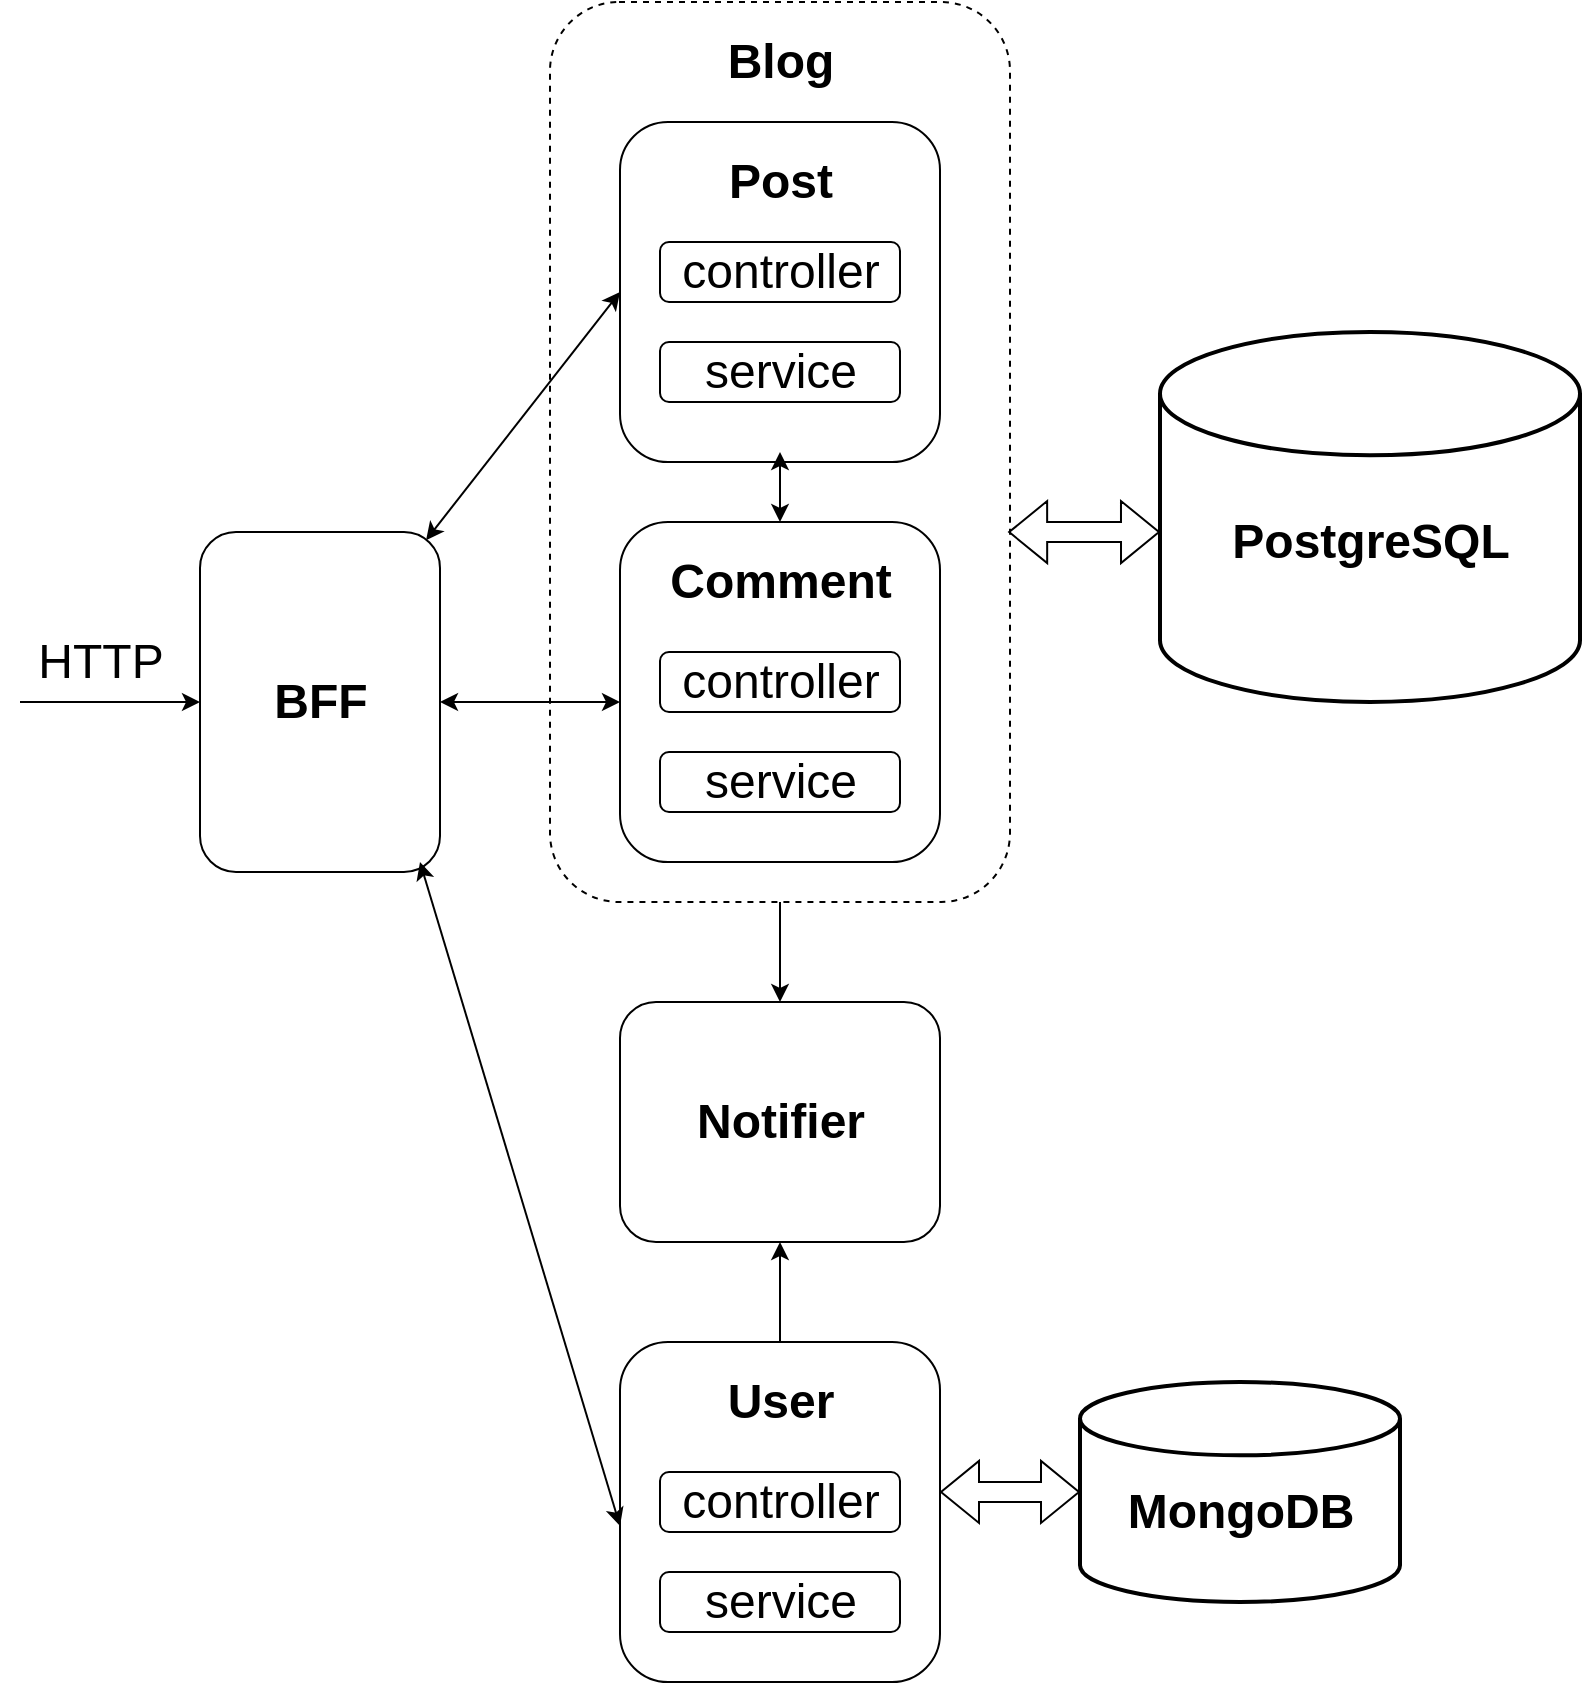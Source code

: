 <mxfile version="20.3.0" type="device"><diagram id="31AVpMiYwlGZRae_-5gX" name="Страница 1"><mxGraphModel dx="1422" dy="865" grid="1" gridSize="10" guides="1" tooltips="1" connect="1" arrows="1" fold="1" page="1" pageScale="1" pageWidth="827" pageHeight="1169" math="0" shadow="0"><root><mxCell id="0"/><mxCell id="1" parent="0"/><mxCell id="8JANuqVFsomJxrGhfrm8-1" value="" style="rounded=1;whiteSpace=wrap;html=1;" parent="1" vertex="1"><mxGeometry x="320" y="130" width="160" height="170" as="geometry"/></mxCell><mxCell id="8JANuqVFsomJxrGhfrm8-2" value="" style="rounded=1;whiteSpace=wrap;html=1;" parent="1" vertex="1"><mxGeometry x="320" y="330" width="160" height="170" as="geometry"/></mxCell><mxCell id="8JANuqVFsomJxrGhfrm8-3" value="" style="rounded=1;whiteSpace=wrap;html=1;" parent="1" vertex="1"><mxGeometry x="320" y="740" width="160" height="170" as="geometry"/></mxCell><mxCell id="Z3idnUvwClFkawSIhug4-1" value="" style="rounded=1;whiteSpace=wrap;html=1;" vertex="1" parent="1"><mxGeometry x="110" y="335" width="120" height="170" as="geometry"/></mxCell><mxCell id="Z3idnUvwClFkawSIhug4-2" value="" style="endArrow=classic;startArrow=classic;html=1;rounded=0;entryX=0;entryY=0.5;entryDx=0;entryDy=0;exitX=0.942;exitY=0.024;exitDx=0;exitDy=0;exitPerimeter=0;" edge="1" parent="1" source="Z3idnUvwClFkawSIhug4-1" target="8JANuqVFsomJxrGhfrm8-1"><mxGeometry width="50" height="50" relative="1" as="geometry"><mxPoint x="230" y="330" as="sourcePoint"/><mxPoint x="280" y="280" as="targetPoint"/></mxGeometry></mxCell><mxCell id="Z3idnUvwClFkawSIhug4-3" value="" style="endArrow=classic;startArrow=classic;html=1;rounded=0;entryX=0;entryY=0.541;entryDx=0;entryDy=0;entryPerimeter=0;" edge="1" parent="1" target="8JANuqVFsomJxrGhfrm8-3"><mxGeometry width="50" height="50" relative="1" as="geometry"><mxPoint x="220" y="500" as="sourcePoint"/><mxPoint x="460" y="800" as="targetPoint"/></mxGeometry></mxCell><mxCell id="Z3idnUvwClFkawSIhug4-6" value="Post" style="text;strokeColor=none;fillColor=none;html=1;fontSize=24;fontStyle=1;verticalAlign=middle;align=center;" vertex="1" parent="1"><mxGeometry x="350" y="140" width="100" height="40" as="geometry"/></mxCell><mxCell id="Z3idnUvwClFkawSIhug4-7" value="Comment" style="text;strokeColor=none;fillColor=none;html=1;fontSize=24;fontStyle=1;verticalAlign=middle;align=center;" vertex="1" parent="1"><mxGeometry x="350" y="340" width="100" height="40" as="geometry"/></mxCell><mxCell id="Z3idnUvwClFkawSIhug4-8" value="BFF" style="text;strokeColor=none;fillColor=none;html=1;fontSize=24;fontStyle=1;verticalAlign=middle;align=center;" vertex="1" parent="1"><mxGeometry x="120" y="400" width="100" height="40" as="geometry"/></mxCell><mxCell id="Z3idnUvwClFkawSIhug4-9" value="User" style="text;strokeColor=none;fillColor=none;html=1;fontSize=24;fontStyle=1;verticalAlign=middle;align=center;" vertex="1" parent="1"><mxGeometry x="350" y="750" width="100" height="40" as="geometry"/></mxCell><mxCell id="Z3idnUvwClFkawSIhug4-10" value="" style="endArrow=classic;startArrow=classic;html=1;rounded=0;" edge="1" parent="1"><mxGeometry width="50" height="50" relative="1" as="geometry"><mxPoint x="230" y="420" as="sourcePoint"/><mxPoint x="320" y="420" as="targetPoint"/></mxGeometry></mxCell><mxCell id="Z3idnUvwClFkawSIhug4-17" value="" style="strokeWidth=2;html=1;shape=mxgraph.flowchart.database;whiteSpace=wrap;" vertex="1" parent="1"><mxGeometry x="590" y="235" width="210" height="185" as="geometry"/></mxCell><mxCell id="Z3idnUvwClFkawSIhug4-32" value="" style="strokeWidth=2;html=1;shape=mxgraph.flowchart.database;whiteSpace=wrap;" vertex="1" parent="1"><mxGeometry x="550" y="760" width="160" height="110" as="geometry"/></mxCell><mxCell id="Z3idnUvwClFkawSIhug4-33" value="" style="rounded=1;whiteSpace=wrap;html=1;" vertex="1" parent="1"><mxGeometry x="340" y="190" width="120" height="30" as="geometry"/></mxCell><mxCell id="Z3idnUvwClFkawSIhug4-34" value="" style="rounded=1;whiteSpace=wrap;html=1;" vertex="1" parent="1"><mxGeometry x="340" y="240" width="120" height="30" as="geometry"/></mxCell><mxCell id="Z3idnUvwClFkawSIhug4-42" value="" style="rounded=1;whiteSpace=wrap;html=1;fillColor=none;dashed=1;" vertex="1" parent="1"><mxGeometry x="285" y="70" width="230" height="450" as="geometry"/></mxCell><mxCell id="Z3idnUvwClFkawSIhug4-43" value="Blog" style="text;strokeColor=none;fillColor=none;html=1;fontSize=24;fontStyle=1;verticalAlign=middle;align=center;" vertex="1" parent="1"><mxGeometry x="350" y="80" width="100" height="40" as="geometry"/></mxCell><mxCell id="Z3idnUvwClFkawSIhug4-44" value="&lt;span style=&quot;font-weight: normal;&quot;&gt;controller&lt;/span&gt;" style="text;strokeColor=none;fillColor=none;html=1;fontSize=24;fontStyle=1;verticalAlign=middle;align=center;" vertex="1" parent="1"><mxGeometry x="350" y="185" width="100" height="40" as="geometry"/></mxCell><mxCell id="Z3idnUvwClFkawSIhug4-45" value="&lt;span style=&quot;font-weight: normal;&quot;&gt;service&lt;br&gt;&lt;/span&gt;" style="text;strokeColor=none;fillColor=none;html=1;fontSize=24;fontStyle=1;verticalAlign=middle;align=center;" vertex="1" parent="1"><mxGeometry x="350" y="235" width="100" height="40" as="geometry"/></mxCell><mxCell id="Z3idnUvwClFkawSIhug4-53" value="PostgreSQL" style="text;strokeColor=none;fillColor=none;html=1;fontSize=24;fontStyle=1;verticalAlign=middle;align=center;" vertex="1" parent="1"><mxGeometry x="645" y="320" width="100" height="40" as="geometry"/></mxCell><mxCell id="Z3idnUvwClFkawSIhug4-54" value="MongoDB" style="text;strokeColor=none;fillColor=none;html=1;fontSize=24;fontStyle=1;verticalAlign=middle;align=center;" vertex="1" parent="1"><mxGeometry x="580" y="805" width="100" height="40" as="geometry"/></mxCell><mxCell id="Z3idnUvwClFkawSIhug4-55" value="" style="endArrow=classic;startArrow=classic;html=1;rounded=0;entryX=0.5;entryY=1;entryDx=0;entryDy=0;" edge="1" parent="1"><mxGeometry width="50" height="50" relative="1" as="geometry"><mxPoint x="400" y="330" as="sourcePoint"/><mxPoint x="400" y="295" as="targetPoint"/></mxGeometry></mxCell><mxCell id="Z3idnUvwClFkawSIhug4-58" value="" style="rounded=1;whiteSpace=wrap;html=1;" vertex="1" parent="1"><mxGeometry x="340" y="395" width="120" height="30" as="geometry"/></mxCell><mxCell id="Z3idnUvwClFkawSIhug4-59" value="" style="rounded=1;whiteSpace=wrap;html=1;" vertex="1" parent="1"><mxGeometry x="340" y="445" width="120" height="30" as="geometry"/></mxCell><mxCell id="Z3idnUvwClFkawSIhug4-60" value="&lt;span style=&quot;font-weight: normal;&quot;&gt;controller&lt;/span&gt;" style="text;strokeColor=none;fillColor=none;html=1;fontSize=24;fontStyle=1;verticalAlign=middle;align=center;" vertex="1" parent="1"><mxGeometry x="350" y="390" width="100" height="40" as="geometry"/></mxCell><mxCell id="Z3idnUvwClFkawSIhug4-61" value="&lt;span style=&quot;font-weight: normal;&quot;&gt;service&lt;br&gt;&lt;/span&gt;" style="text;strokeColor=none;fillColor=none;html=1;fontSize=24;fontStyle=1;verticalAlign=middle;align=center;" vertex="1" parent="1"><mxGeometry x="350" y="440" width="100" height="40" as="geometry"/></mxCell><mxCell id="Z3idnUvwClFkawSIhug4-62" value="" style="rounded=1;whiteSpace=wrap;html=1;" vertex="1" parent="1"><mxGeometry x="340" y="805" width="120" height="30" as="geometry"/></mxCell><mxCell id="Z3idnUvwClFkawSIhug4-63" value="" style="rounded=1;whiteSpace=wrap;html=1;" vertex="1" parent="1"><mxGeometry x="340" y="855" width="120" height="30" as="geometry"/></mxCell><mxCell id="Z3idnUvwClFkawSIhug4-64" value="&lt;span style=&quot;font-weight: normal;&quot;&gt;controller&lt;/span&gt;" style="text;strokeColor=none;fillColor=none;html=1;fontSize=24;fontStyle=1;verticalAlign=middle;align=center;" vertex="1" parent="1"><mxGeometry x="350" y="800" width="100" height="40" as="geometry"/></mxCell><mxCell id="Z3idnUvwClFkawSIhug4-65" value="&lt;span style=&quot;font-weight: normal;&quot;&gt;service&lt;br&gt;&lt;/span&gt;" style="text;strokeColor=none;fillColor=none;html=1;fontSize=24;fontStyle=1;verticalAlign=middle;align=center;" vertex="1" parent="1"><mxGeometry x="350" y="850" width="100" height="40" as="geometry"/></mxCell><mxCell id="Z3idnUvwClFkawSIhug4-68" value="" style="shape=flexArrow;endArrow=classic;startArrow=classic;html=1;rounded=0;exitX=0.996;exitY=0.589;exitDx=0;exitDy=0;exitPerimeter=0;" edge="1" parent="1" source="Z3idnUvwClFkawSIhug4-42"><mxGeometry width="100" height="100" relative="1" as="geometry"><mxPoint x="490" y="435" as="sourcePoint"/><mxPoint x="590" y="335" as="targetPoint"/></mxGeometry></mxCell><mxCell id="Z3idnUvwClFkawSIhug4-69" value="" style="shape=flexArrow;endArrow=classic;startArrow=classic;html=1;rounded=0;exitX=1;exitY=0.441;exitDx=0;exitDy=0;exitPerimeter=0;" edge="1" parent="1" source="8JANuqVFsomJxrGhfrm8-3"><mxGeometry width="100" height="100" relative="1" as="geometry"><mxPoint x="450" y="915" as="sourcePoint"/><mxPoint x="550" y="815" as="targetPoint"/></mxGeometry></mxCell><mxCell id="Z3idnUvwClFkawSIhug4-70" value="" style="rounded=1;whiteSpace=wrap;html=1;fillColor=none;" vertex="1" parent="1"><mxGeometry x="320" y="570" width="160" height="120" as="geometry"/></mxCell><mxCell id="Z3idnUvwClFkawSIhug4-71" value="Notifier" style="text;strokeColor=none;fillColor=none;html=1;fontSize=24;fontStyle=1;verticalAlign=middle;align=center;" vertex="1" parent="1"><mxGeometry x="350" y="610" width="100" height="40" as="geometry"/></mxCell><mxCell id="Z3idnUvwClFkawSIhug4-72" value="" style="endArrow=classic;html=1;rounded=0;" edge="1" parent="1" target="Z3idnUvwClFkawSIhug4-70"><mxGeometry width="50" height="50" relative="1" as="geometry"><mxPoint x="400" y="740" as="sourcePoint"/><mxPoint x="450" y="690" as="targetPoint"/></mxGeometry></mxCell><mxCell id="Z3idnUvwClFkawSIhug4-74" value="" style="endArrow=classic;html=1;rounded=0;entryX=0.5;entryY=0;entryDx=0;entryDy=0;" edge="1" parent="1" target="Z3idnUvwClFkawSIhug4-70"><mxGeometry width="50" height="50" relative="1" as="geometry"><mxPoint x="400" y="520" as="sourcePoint"/><mxPoint x="450" y="470" as="targetPoint"/></mxGeometry></mxCell><mxCell id="Z3idnUvwClFkawSIhug4-75" value="" style="endArrow=classic;html=1;rounded=0;" edge="1" parent="1"><mxGeometry width="50" height="50" relative="1" as="geometry"><mxPoint x="20" y="420" as="sourcePoint"/><mxPoint x="110" y="420" as="targetPoint"/></mxGeometry></mxCell><mxCell id="Z3idnUvwClFkawSIhug4-76" value="&lt;span style=&quot;font-weight: 400;&quot;&gt;HTTP&lt;/span&gt;" style="text;strokeColor=none;fillColor=none;html=1;fontSize=24;fontStyle=1;verticalAlign=middle;align=center;" vertex="1" parent="1"><mxGeometry x="10" y="380" width="100" height="40" as="geometry"/></mxCell></root></mxGraphModel></diagram></mxfile>